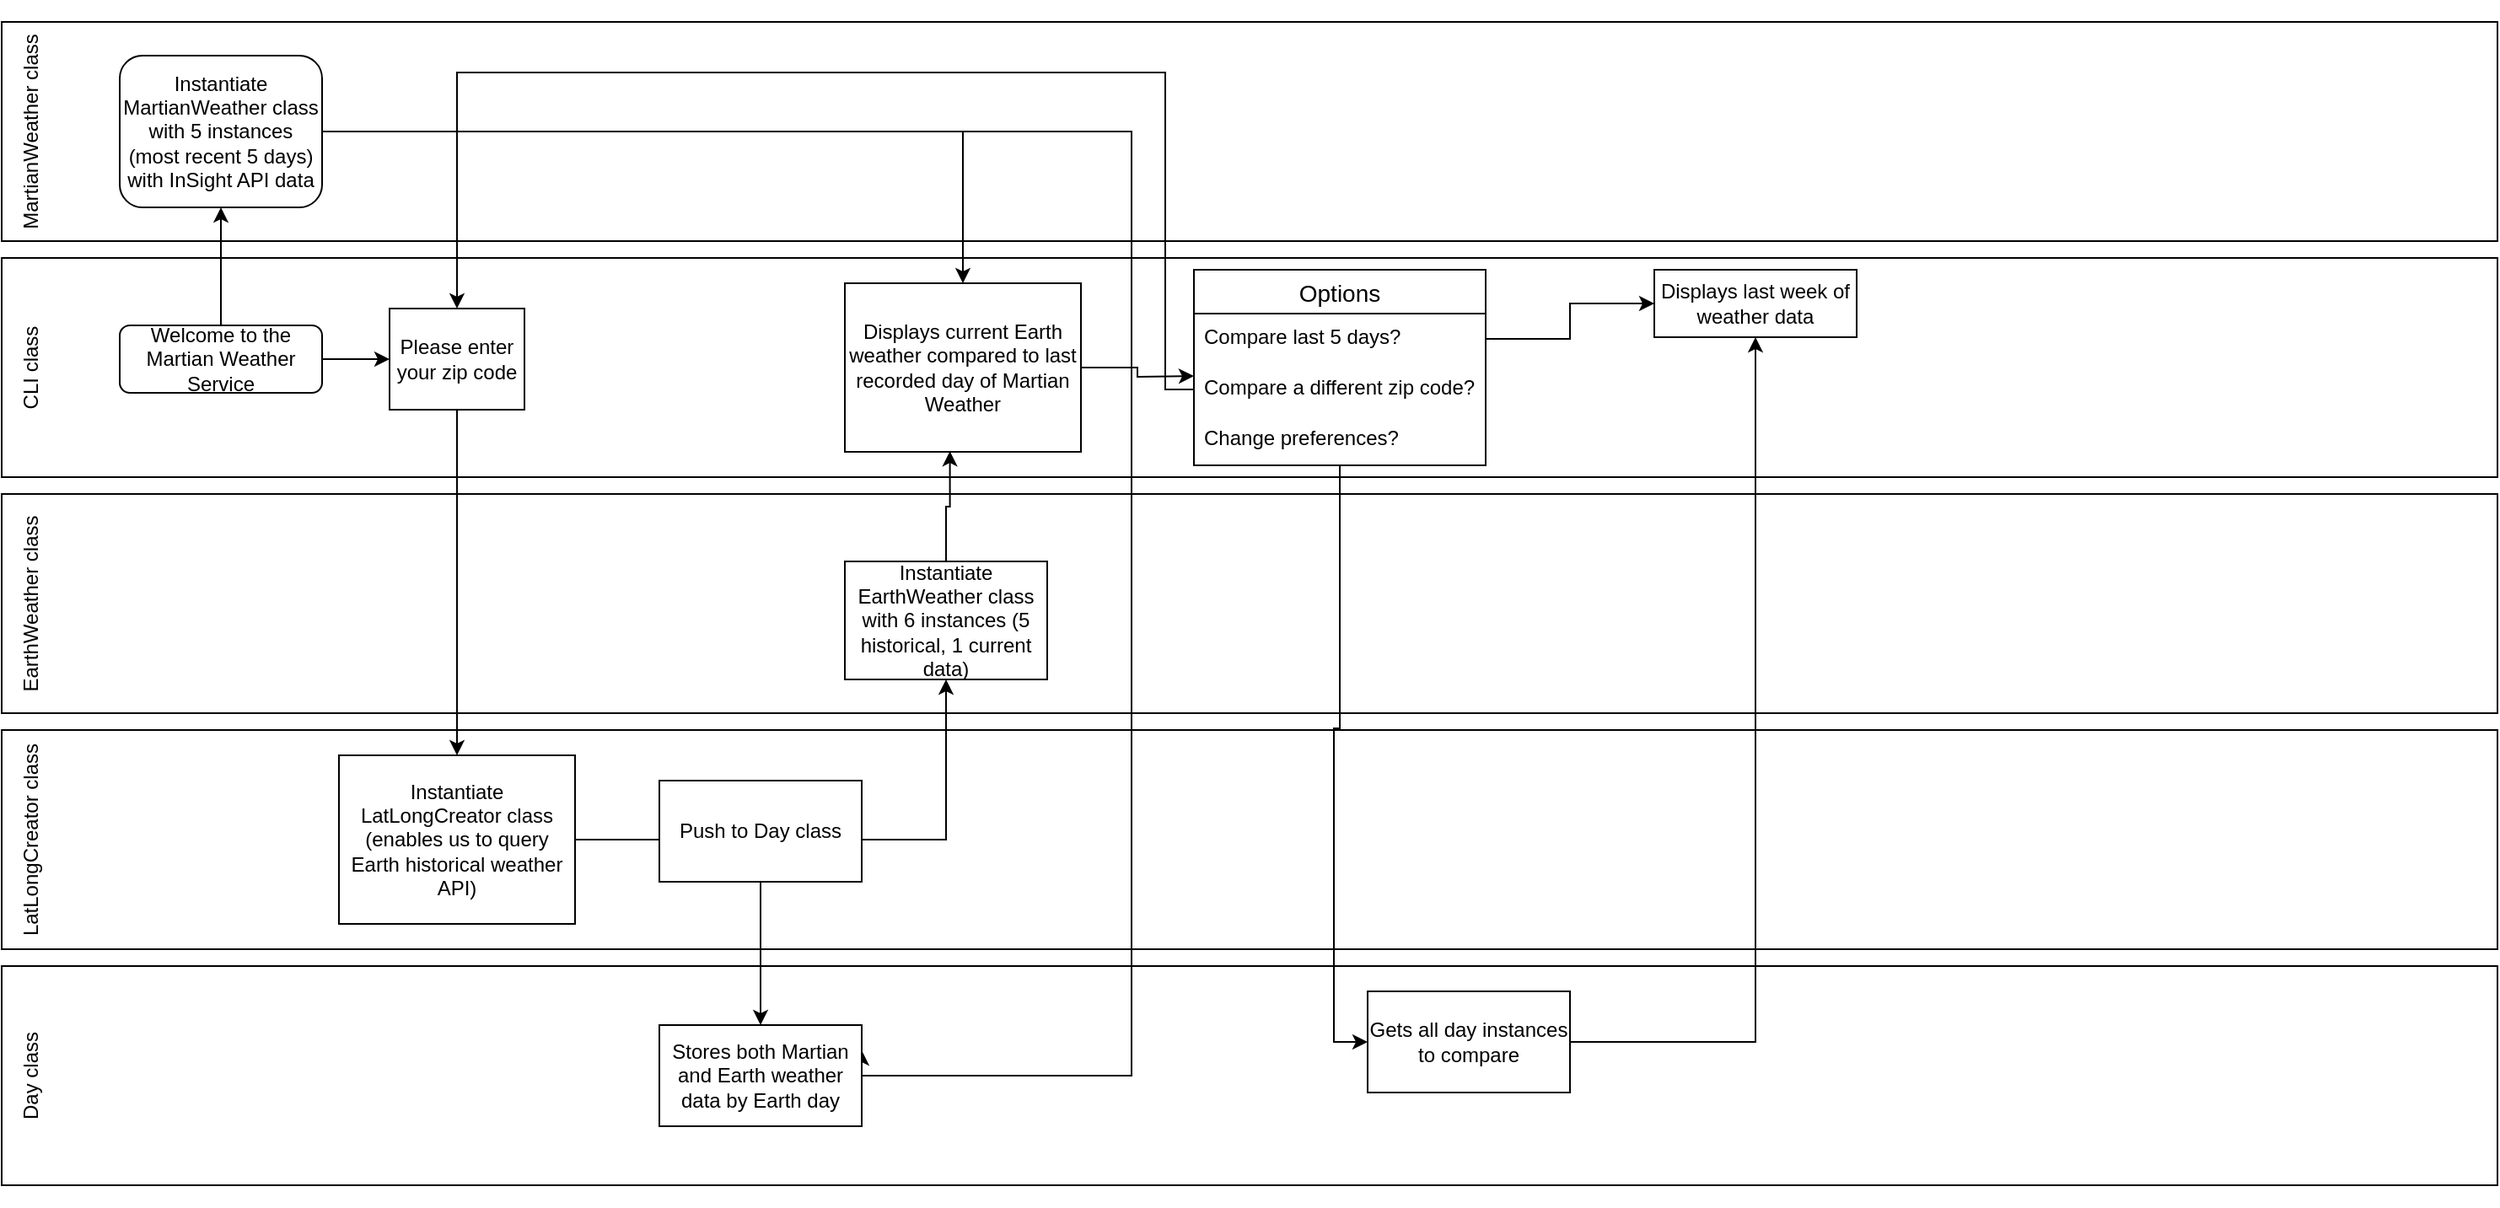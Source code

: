 <mxfile version="13.6.2" type="github">
  <diagram id="C5RBs43oDa-KdzZeNtuy" name="Page-1">
    <mxGraphModel dx="1284" dy="833" grid="1" gridSize="10" guides="1" tooltips="1" connect="1" arrows="1" fold="1" page="1" pageScale="1" pageWidth="827" pageHeight="1169" math="0" shadow="0">
      <root>
        <mxCell id="WIyWlLk6GJQsqaUBKTNV-0" />
        <mxCell id="WIyWlLk6GJQsqaUBKTNV-1" parent="WIyWlLk6GJQsqaUBKTNV-0" />
        <mxCell id="WV5NvqGCyLJuAwGKfBsl-227" value="" style="rounded=0;whiteSpace=wrap;html=1;" vertex="1" parent="WIyWlLk6GJQsqaUBKTNV-1">
          <mxGeometry y="730" width="1480" height="130" as="geometry" />
        </mxCell>
        <mxCell id="WV5NvqGCyLJuAwGKfBsl-225" value="" style="rounded=0;whiteSpace=wrap;html=1;" vertex="1" parent="WIyWlLk6GJQsqaUBKTNV-1">
          <mxGeometry y="590" width="1480" height="130" as="geometry" />
        </mxCell>
        <mxCell id="WV5NvqGCyLJuAwGKfBsl-226" value="LatLongCreator class" style="text;html=1;strokeColor=none;fillColor=none;align=center;verticalAlign=middle;whiteSpace=wrap;rounded=0;rotation=270;" vertex="1" parent="WIyWlLk6GJQsqaUBKTNV-1">
          <mxGeometry x="-60" y="645" width="155" height="20" as="geometry" />
        </mxCell>
        <mxCell id="WV5NvqGCyLJuAwGKfBsl-228" value="Day class" style="text;html=1;strokeColor=none;fillColor=none;align=center;verticalAlign=middle;whiteSpace=wrap;rounded=0;rotation=270;" vertex="1" parent="WIyWlLk6GJQsqaUBKTNV-1">
          <mxGeometry x="-60" y="785" width="155" height="20" as="geometry" />
        </mxCell>
        <mxCell id="WV5NvqGCyLJuAwGKfBsl-223" value="" style="rounded=0;whiteSpace=wrap;html=1;" vertex="1" parent="WIyWlLk6GJQsqaUBKTNV-1">
          <mxGeometry y="450" width="1480" height="130" as="geometry" />
        </mxCell>
        <mxCell id="WV5NvqGCyLJuAwGKfBsl-224" value="EarthWeather class" style="text;html=1;strokeColor=none;fillColor=none;align=center;verticalAlign=middle;whiteSpace=wrap;rounded=0;rotation=270;" vertex="1" parent="WIyWlLk6GJQsqaUBKTNV-1">
          <mxGeometry x="-60" y="505" width="155" height="20" as="geometry" />
        </mxCell>
        <mxCell id="WV5NvqGCyLJuAwGKfBsl-221" value="" style="rounded=0;whiteSpace=wrap;html=1;" vertex="1" parent="WIyWlLk6GJQsqaUBKTNV-1">
          <mxGeometry y="310" width="1480" height="130" as="geometry" />
        </mxCell>
        <mxCell id="WV5NvqGCyLJuAwGKfBsl-222" value="CLI class" style="text;html=1;strokeColor=none;fillColor=none;align=center;verticalAlign=middle;whiteSpace=wrap;rounded=0;rotation=270;" vertex="1" parent="WIyWlLk6GJQsqaUBKTNV-1">
          <mxGeometry x="-60" y="365" width="155" height="20" as="geometry" />
        </mxCell>
        <mxCell id="WV5NvqGCyLJuAwGKfBsl-213" value="" style="rounded=0;whiteSpace=wrap;html=1;" vertex="1" parent="WIyWlLk6GJQsqaUBKTNV-1">
          <mxGeometry y="170" width="1480" height="130" as="geometry" />
        </mxCell>
        <mxCell id="WV5NvqGCyLJuAwGKfBsl-4" style="edgeStyle=orthogonalEdgeStyle;rounded=0;orthogonalLoop=1;jettySize=auto;html=1;exitX=1;exitY=0.5;exitDx=0;exitDy=0;" edge="1" parent="WIyWlLk6GJQsqaUBKTNV-1" source="WIyWlLk6GJQsqaUBKTNV-3" target="hiW3JRpMc0o0yXaNf7gS-0">
          <mxGeometry relative="1" as="geometry" />
        </mxCell>
        <mxCell id="WV5NvqGCyLJuAwGKfBsl-203" style="edgeStyle=orthogonalEdgeStyle;rounded=0;orthogonalLoop=1;jettySize=auto;html=1;exitX=0.5;exitY=0;exitDx=0;exitDy=0;entryX=0.5;entryY=1;entryDx=0;entryDy=0;" edge="1" parent="WIyWlLk6GJQsqaUBKTNV-1" source="WIyWlLk6GJQsqaUBKTNV-3" target="WV5NvqGCyLJuAwGKfBsl-199">
          <mxGeometry relative="1" as="geometry" />
        </mxCell>
        <mxCell id="WIyWlLk6GJQsqaUBKTNV-3" value="Welcome to the Martian Weather Service" style="rounded=1;whiteSpace=wrap;html=1;fontSize=12;glass=0;strokeWidth=1;shadow=0;" parent="WIyWlLk6GJQsqaUBKTNV-1" vertex="1">
          <mxGeometry x="70" y="350" width="120" height="40" as="geometry" />
        </mxCell>
        <mxCell id="WV5NvqGCyLJuAwGKfBsl-229" style="edgeStyle=orthogonalEdgeStyle;rounded=0;orthogonalLoop=1;jettySize=auto;html=1;exitX=0.5;exitY=1;exitDx=0;exitDy=0;" edge="1" parent="WIyWlLk6GJQsqaUBKTNV-1" source="hiW3JRpMc0o0yXaNf7gS-0" target="WV5NvqGCyLJuAwGKfBsl-0">
          <mxGeometry relative="1" as="geometry" />
        </mxCell>
        <mxCell id="hiW3JRpMc0o0yXaNf7gS-0" value="Please enter your zip code" style="rounded=0;whiteSpace=wrap;html=1;" parent="WIyWlLk6GJQsqaUBKTNV-1" vertex="1">
          <mxGeometry x="230" y="340" width="80" height="60" as="geometry" />
        </mxCell>
        <mxCell id="hiW3JRpMc0o0yXaNf7gS-8" style="edgeStyle=orthogonalEdgeStyle;rounded=0;orthogonalLoop=1;jettySize=auto;html=1;exitX=0.5;exitY=1;exitDx=0;exitDy=0;" parent="WIyWlLk6GJQsqaUBKTNV-1" edge="1">
          <mxGeometry relative="1" as="geometry">
            <mxPoint x="300" y="540" as="sourcePoint" />
            <mxPoint x="300" y="540" as="targetPoint" />
          </mxGeometry>
        </mxCell>
        <mxCell id="WV5NvqGCyLJuAwGKfBsl-0" value="Instantiate LatLongCreator class (enables us to query Earth historical weather API)" style="rounded=0;whiteSpace=wrap;html=1;" vertex="1" parent="WIyWlLk6GJQsqaUBKTNV-1">
          <mxGeometry x="200" y="605" width="140" height="100" as="geometry" />
        </mxCell>
        <mxCell id="WV5NvqGCyLJuAwGKfBsl-204" style="edgeStyle=orthogonalEdgeStyle;rounded=0;orthogonalLoop=1;jettySize=auto;html=1;exitX=1;exitY=0.5;exitDx=0;exitDy=0;entryX=0.5;entryY=0;entryDx=0;entryDy=0;" edge="1" parent="WIyWlLk6GJQsqaUBKTNV-1" source="WV5NvqGCyLJuAwGKfBsl-199" target="WV5NvqGCyLJuAwGKfBsl-206">
          <mxGeometry relative="1" as="geometry">
            <mxPoint x="590" y="300" as="targetPoint" />
          </mxGeometry>
        </mxCell>
        <mxCell id="WV5NvqGCyLJuAwGKfBsl-240" style="edgeStyle=orthogonalEdgeStyle;rounded=0;orthogonalLoop=1;jettySize=auto;html=1;entryX=1;entryY=0.25;entryDx=0;entryDy=0;" edge="1" parent="WIyWlLk6GJQsqaUBKTNV-1" source="WV5NvqGCyLJuAwGKfBsl-199" target="WV5NvqGCyLJuAwGKfBsl-238">
          <mxGeometry relative="1" as="geometry">
            <Array as="points">
              <mxPoint x="670" y="235" />
              <mxPoint x="670" y="795" />
              <mxPoint x="510" y="795" />
            </Array>
          </mxGeometry>
        </mxCell>
        <mxCell id="WV5NvqGCyLJuAwGKfBsl-199" value="Instantiate MartianWeather class with 5 instances (most recent 5 days) with InSight API data" style="rounded=1;whiteSpace=wrap;html=1;" vertex="1" parent="WIyWlLk6GJQsqaUBKTNV-1">
          <mxGeometry x="70" y="190" width="120" height="90" as="geometry" />
        </mxCell>
        <mxCell id="WV5NvqGCyLJuAwGKfBsl-235" style="edgeStyle=orthogonalEdgeStyle;rounded=0;orthogonalLoop=1;jettySize=auto;html=1;exitX=0.5;exitY=0;exitDx=0;exitDy=0;entryX=0.445;entryY=0.996;entryDx=0;entryDy=0;entryPerimeter=0;" edge="1" parent="WIyWlLk6GJQsqaUBKTNV-1" source="WV5NvqGCyLJuAwGKfBsl-200" target="WV5NvqGCyLJuAwGKfBsl-206">
          <mxGeometry relative="1" as="geometry" />
        </mxCell>
        <mxCell id="WV5NvqGCyLJuAwGKfBsl-200" value="Instantiate EarthWeather class with 6 instances (5 historical, 1 current data)" style="rounded=0;whiteSpace=wrap;html=1;" vertex="1" parent="WIyWlLk6GJQsqaUBKTNV-1">
          <mxGeometry x="500" y="490" width="120" height="70" as="geometry" />
        </mxCell>
        <mxCell id="WV5NvqGCyLJuAwGKfBsl-243" style="edgeStyle=orthogonalEdgeStyle;rounded=0;orthogonalLoop=1;jettySize=auto;html=1;" edge="1" parent="WIyWlLk6GJQsqaUBKTNV-1" source="WV5NvqGCyLJuAwGKfBsl-206">
          <mxGeometry relative="1" as="geometry">
            <mxPoint x="707" y="380" as="targetPoint" />
          </mxGeometry>
        </mxCell>
        <mxCell id="WV5NvqGCyLJuAwGKfBsl-206" value="Displays current Earth weather compared to last recorded day of Martian Weather" style="rounded=0;whiteSpace=wrap;html=1;" vertex="1" parent="WIyWlLk6GJQsqaUBKTNV-1">
          <mxGeometry x="500" y="325" width="140" height="100" as="geometry" />
        </mxCell>
        <mxCell id="WV5NvqGCyLJuAwGKfBsl-219" value="MartianWeather class" style="text;html=1;strokeColor=none;fillColor=none;align=center;verticalAlign=middle;whiteSpace=wrap;rounded=0;rotation=270;" vertex="1" parent="WIyWlLk6GJQsqaUBKTNV-1">
          <mxGeometry x="-60" y="225" width="155" height="20" as="geometry" />
        </mxCell>
        <mxCell id="WV5NvqGCyLJuAwGKfBsl-234" style="edgeStyle=orthogonalEdgeStyle;rounded=0;orthogonalLoop=1;jettySize=auto;html=1;" edge="1" parent="WIyWlLk6GJQsqaUBKTNV-1" source="WV5NvqGCyLJuAwGKfBsl-0" target="WV5NvqGCyLJuAwGKfBsl-200">
          <mxGeometry relative="1" as="geometry" />
        </mxCell>
        <mxCell id="WV5NvqGCyLJuAwGKfBsl-239" style="edgeStyle=orthogonalEdgeStyle;rounded=0;orthogonalLoop=1;jettySize=auto;html=1;entryX=0.5;entryY=0;entryDx=0;entryDy=0;" edge="1" parent="WIyWlLk6GJQsqaUBKTNV-1" source="WV5NvqGCyLJuAwGKfBsl-237" target="WV5NvqGCyLJuAwGKfBsl-238">
          <mxGeometry relative="1" as="geometry" />
        </mxCell>
        <mxCell id="WV5NvqGCyLJuAwGKfBsl-237" value="Push to Day class" style="rounded=0;whiteSpace=wrap;html=1;" vertex="1" parent="WIyWlLk6GJQsqaUBKTNV-1">
          <mxGeometry x="390" y="620" width="120" height="60" as="geometry" />
        </mxCell>
        <mxCell id="WV5NvqGCyLJuAwGKfBsl-238" value="Stores both Martian and Earth weather data by Earth day" style="rounded=0;whiteSpace=wrap;html=1;" vertex="1" parent="WIyWlLk6GJQsqaUBKTNV-1">
          <mxGeometry x="390" y="765" width="120" height="60" as="geometry" />
        </mxCell>
        <mxCell id="WV5NvqGCyLJuAwGKfBsl-247" value="Displays last week of weather data" style="rounded=0;whiteSpace=wrap;html=1;" vertex="1" parent="WIyWlLk6GJQsqaUBKTNV-1">
          <mxGeometry x="980" y="317" width="120" height="40" as="geometry" />
        </mxCell>
        <mxCell id="WV5NvqGCyLJuAwGKfBsl-256" style="edgeStyle=orthogonalEdgeStyle;rounded=0;orthogonalLoop=1;jettySize=auto;html=1;entryX=0;entryY=0.5;entryDx=0;entryDy=0;" edge="1" parent="WIyWlLk6GJQsqaUBKTNV-1" source="WV5NvqGCyLJuAwGKfBsl-248" target="WV5NvqGCyLJuAwGKfBsl-255">
          <mxGeometry relative="1" as="geometry" />
        </mxCell>
        <mxCell id="WV5NvqGCyLJuAwGKfBsl-248" value="Options" style="swimlane;fontStyle=0;childLayout=stackLayout;horizontal=1;startSize=26;horizontalStack=0;resizeParent=1;resizeParentMax=0;resizeLast=0;collapsible=1;marginBottom=0;align=center;fontSize=14;" vertex="1" parent="WIyWlLk6GJQsqaUBKTNV-1">
          <mxGeometry x="707" y="317" width="173" height="116" as="geometry" />
        </mxCell>
        <mxCell id="WV5NvqGCyLJuAwGKfBsl-249" value="Compare last 5 days?" style="text;strokeColor=none;fillColor=none;spacingLeft=4;spacingRight=4;overflow=hidden;rotatable=0;points=[[0,0.5],[1,0.5]];portConstraint=eastwest;fontSize=12;" vertex="1" parent="WV5NvqGCyLJuAwGKfBsl-248">
          <mxGeometry y="26" width="173" height="30" as="geometry" />
        </mxCell>
        <mxCell id="WV5NvqGCyLJuAwGKfBsl-250" value="Compare a different zip code?" style="text;strokeColor=none;fillColor=none;spacingLeft=4;spacingRight=4;overflow=hidden;rotatable=0;points=[[0,0.5],[1,0.5]];portConstraint=eastwest;fontSize=12;" vertex="1" parent="WV5NvqGCyLJuAwGKfBsl-248">
          <mxGeometry y="56" width="173" height="30" as="geometry" />
        </mxCell>
        <mxCell id="WV5NvqGCyLJuAwGKfBsl-251" value="Change preferences?" style="text;strokeColor=none;fillColor=none;spacingLeft=4;spacingRight=4;overflow=hidden;rotatable=0;points=[[0,0.5],[1,0.5]];portConstraint=eastwest;fontSize=12;" vertex="1" parent="WV5NvqGCyLJuAwGKfBsl-248">
          <mxGeometry y="86" width="173" height="30" as="geometry" />
        </mxCell>
        <mxCell id="WV5NvqGCyLJuAwGKfBsl-252" style="edgeStyle=orthogonalEdgeStyle;rounded=0;orthogonalLoop=1;jettySize=auto;html=1;exitX=1;exitY=0.5;exitDx=0;exitDy=0;entryX=0;entryY=0.5;entryDx=0;entryDy=0;" edge="1" parent="WIyWlLk6GJQsqaUBKTNV-1" source="WV5NvqGCyLJuAwGKfBsl-249" target="WV5NvqGCyLJuAwGKfBsl-247">
          <mxGeometry relative="1" as="geometry" />
        </mxCell>
        <mxCell id="WV5NvqGCyLJuAwGKfBsl-257" style="edgeStyle=orthogonalEdgeStyle;rounded=0;orthogonalLoop=1;jettySize=auto;html=1;entryX=0.5;entryY=1;entryDx=0;entryDy=0;" edge="1" parent="WIyWlLk6GJQsqaUBKTNV-1" source="WV5NvqGCyLJuAwGKfBsl-255" target="WV5NvqGCyLJuAwGKfBsl-247">
          <mxGeometry relative="1" as="geometry" />
        </mxCell>
        <mxCell id="WV5NvqGCyLJuAwGKfBsl-255" value="Gets all day instances to compare" style="rounded=0;whiteSpace=wrap;html=1;" vertex="1" parent="WIyWlLk6GJQsqaUBKTNV-1">
          <mxGeometry x="810" y="745" width="120" height="60" as="geometry" />
        </mxCell>
        <mxCell id="WV5NvqGCyLJuAwGKfBsl-259" style="edgeStyle=orthogonalEdgeStyle;rounded=0;orthogonalLoop=1;jettySize=auto;html=1;" edge="1" parent="WIyWlLk6GJQsqaUBKTNV-1" source="WV5NvqGCyLJuAwGKfBsl-250" target="hiW3JRpMc0o0yXaNf7gS-0">
          <mxGeometry relative="1" as="geometry">
            <Array as="points">
              <mxPoint x="690" y="388" />
              <mxPoint x="690" y="200" />
              <mxPoint x="270" y="200" />
            </Array>
          </mxGeometry>
        </mxCell>
      </root>
    </mxGraphModel>
  </diagram>
</mxfile>
